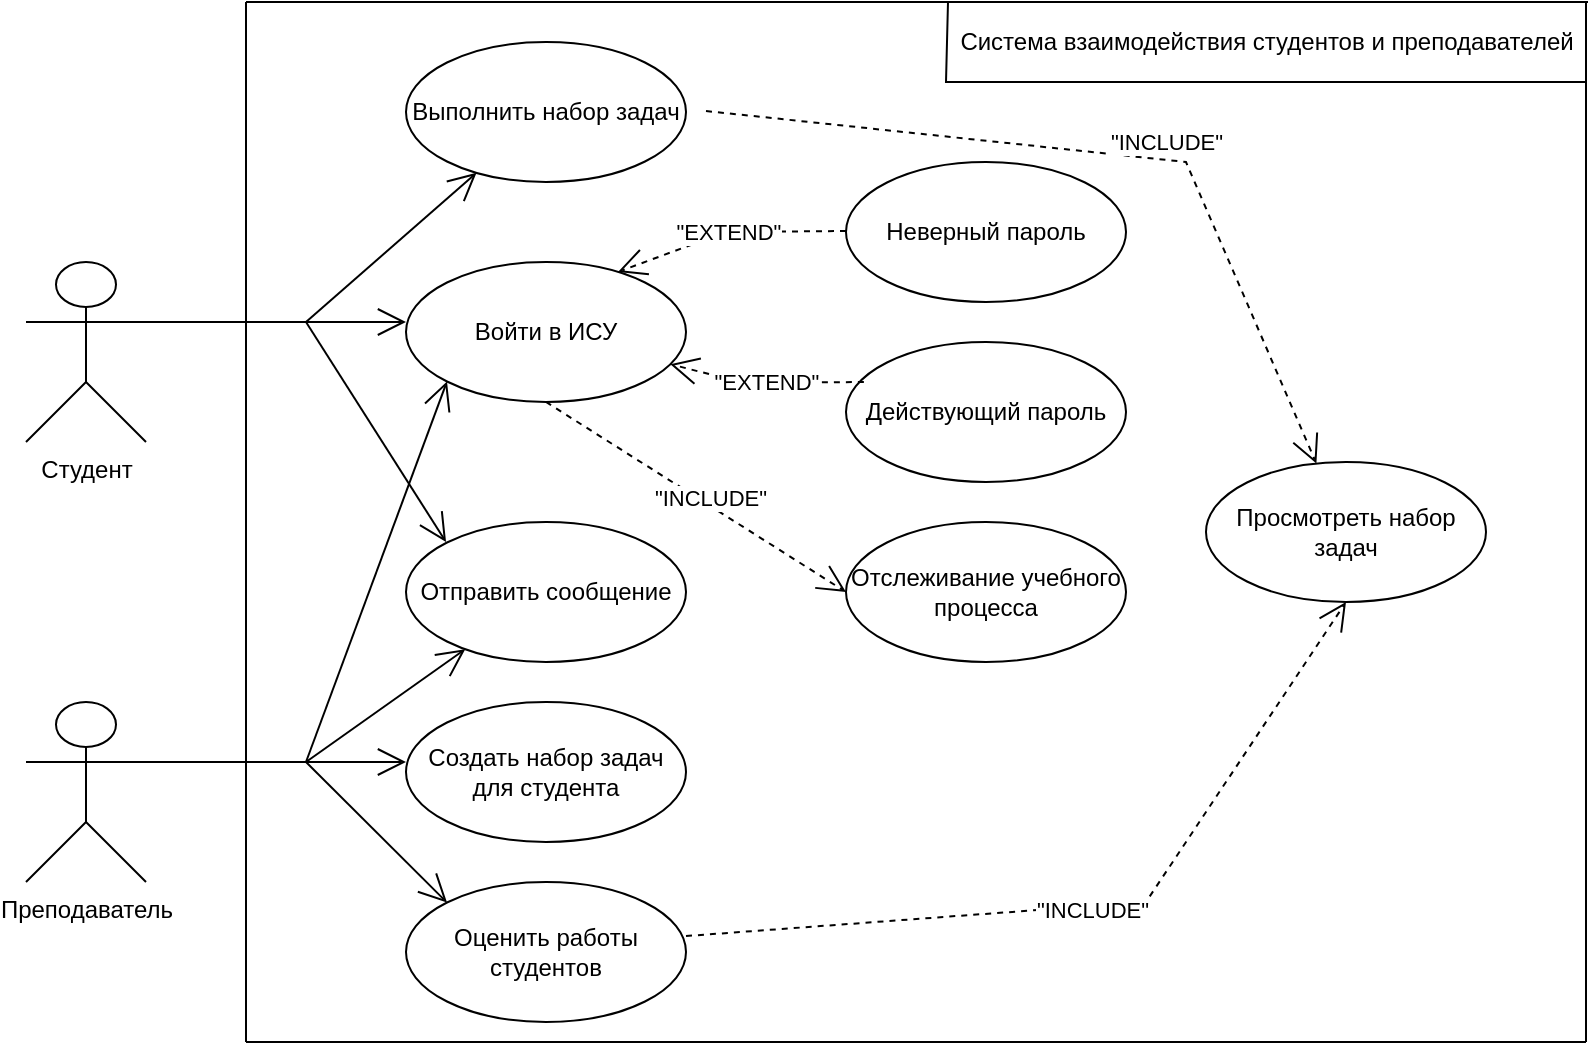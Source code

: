 <mxfile version="15.6.3" type="github">
  <diagram name="Page-1" id="0783ab3e-0a74-02c8-0abd-f7b4e66b4bec">
    <mxGraphModel dx="868" dy="453" grid="1" gridSize="10" guides="1" tooltips="1" connect="1" arrows="1" fold="1" page="1" pageScale="1" pageWidth="850" pageHeight="1100" background="none" math="0" shadow="0">
      <root>
        <mxCell id="0" />
        <mxCell id="1" parent="0" />
        <mxCell id="aweTBGIYeAGLDlZbZsxo-1" value="Студент" style="shape=umlActor;verticalLabelPosition=bottom;verticalAlign=top;html=1;" vertex="1" parent="1">
          <mxGeometry x="60" y="170" width="60" height="90" as="geometry" />
        </mxCell>
        <mxCell id="aweTBGIYeAGLDlZbZsxo-2" value="Преподаватель" style="shape=umlActor;verticalLabelPosition=bottom;verticalAlign=top;html=1;" vertex="1" parent="1">
          <mxGeometry x="60" y="390" width="60" height="90" as="geometry" />
        </mxCell>
        <mxCell id="aweTBGIYeAGLDlZbZsxo-8" value="Отправить сообщение" style="ellipse;whiteSpace=wrap;html=1;" vertex="1" parent="1">
          <mxGeometry x="250" y="300" width="140" height="70" as="geometry" />
        </mxCell>
        <mxCell id="aweTBGIYeAGLDlZbZsxo-9" value="Войти в ИСУ" style="ellipse;whiteSpace=wrap;html=1;" vertex="1" parent="1">
          <mxGeometry x="250" y="170" width="140" height="70" as="geometry" />
        </mxCell>
        <mxCell id="aweTBGIYeAGLDlZbZsxo-10" value="Создать набор задач для студента" style="ellipse;whiteSpace=wrap;html=1;" vertex="1" parent="1">
          <mxGeometry x="250" y="390" width="140" height="70" as="geometry" />
        </mxCell>
        <mxCell id="aweTBGIYeAGLDlZbZsxo-11" value="Оценить работы студентов" style="ellipse;whiteSpace=wrap;html=1;" vertex="1" parent="1">
          <mxGeometry x="250" y="480" width="140" height="70" as="geometry" />
        </mxCell>
        <mxCell id="aweTBGIYeAGLDlZbZsxo-23" value="Выполнить набор задач" style="ellipse;whiteSpace=wrap;html=1;" vertex="1" parent="1">
          <mxGeometry x="250" y="60" width="140" height="70" as="geometry" />
        </mxCell>
        <mxCell id="aweTBGIYeAGLDlZbZsxo-24" value="Неверный пароль" style="ellipse;whiteSpace=wrap;html=1;" vertex="1" parent="1">
          <mxGeometry x="470" y="120" width="140" height="70" as="geometry" />
        </mxCell>
        <mxCell id="aweTBGIYeAGLDlZbZsxo-25" value="Действующий пароль" style="ellipse;whiteSpace=wrap;html=1;" vertex="1" parent="1">
          <mxGeometry x="470" y="210" width="140" height="70" as="geometry" />
        </mxCell>
        <mxCell id="aweTBGIYeAGLDlZbZsxo-26" value="&quot;EXTEND&quot;" style="endArrow=open;endSize=12;dashed=1;html=1;rounded=0;entryX=0.757;entryY=0.071;entryDx=0;entryDy=0;entryPerimeter=0;" edge="1" parent="1" target="aweTBGIYeAGLDlZbZsxo-9">
          <mxGeometry width="160" relative="1" as="geometry">
            <mxPoint x="470" y="154.5" as="sourcePoint" />
            <mxPoint x="380" y="170" as="targetPoint" />
            <Array as="points">
              <mxPoint x="410" y="155" />
            </Array>
          </mxGeometry>
        </mxCell>
        <mxCell id="aweTBGIYeAGLDlZbZsxo-27" value="&quot;EXTEND&quot;" style="endArrow=open;endSize=12;dashed=1;html=1;rounded=0;" edge="1" parent="1" target="aweTBGIYeAGLDlZbZsxo-9">
          <mxGeometry width="160" relative="1" as="geometry">
            <mxPoint x="478.94" y="230" as="sourcePoint" />
            <mxPoint x="371.0" y="236.48" as="targetPoint" />
            <Array as="points">
              <mxPoint x="418.94" y="230.5" />
            </Array>
          </mxGeometry>
        </mxCell>
        <mxCell id="aweTBGIYeAGLDlZbZsxo-28" value="Просмотреть набор задач" style="ellipse;whiteSpace=wrap;html=1;" vertex="1" parent="1">
          <mxGeometry x="650" y="270" width="140" height="70" as="geometry" />
        </mxCell>
        <mxCell id="aweTBGIYeAGLDlZbZsxo-30" value="Use" style="endArrow=open;endSize=12;dashed=1;html=1;rounded=0;" edge="1" parent="1" target="aweTBGIYeAGLDlZbZsxo-28">
          <mxGeometry x="0.185" y="10" width="160" relative="1" as="geometry">
            <mxPoint x="400" y="94.5" as="sourcePoint" />
            <mxPoint x="560" y="94.5" as="targetPoint" />
            <Array as="points">
              <mxPoint x="640" y="120" />
            </Array>
            <mxPoint as="offset" />
          </mxGeometry>
        </mxCell>
        <mxCell id="aweTBGIYeAGLDlZbZsxo-32" value="&quot;INCLUDE&quot;" style="edgeLabel;html=1;align=center;verticalAlign=middle;resizable=0;points=[];" vertex="1" connectable="0" parent="aweTBGIYeAGLDlZbZsxo-30">
          <mxGeometry x="0.095" y="2" relative="1" as="geometry">
            <mxPoint x="9" y="-6" as="offset" />
          </mxGeometry>
        </mxCell>
        <mxCell id="aweTBGIYeAGLDlZbZsxo-31" value="Use" style="endArrow=open;endSize=12;dashed=1;html=1;rounded=0;entryX=0.5;entryY=1;entryDx=0;entryDy=0;exitX=1;exitY=0.386;exitDx=0;exitDy=0;exitPerimeter=0;" edge="1" parent="1" source="aweTBGIYeAGLDlZbZsxo-11" target="aweTBGIYeAGLDlZbZsxo-28">
          <mxGeometry width="160" relative="1" as="geometry">
            <mxPoint x="400" y="520" as="sourcePoint" />
            <mxPoint x="560" y="520" as="targetPoint" />
            <Array as="points">
              <mxPoint x="620" y="490" />
            </Array>
          </mxGeometry>
        </mxCell>
        <mxCell id="aweTBGIYeAGLDlZbZsxo-33" value="&quot;INCLUDE&quot;" style="edgeLabel;html=1;align=center;verticalAlign=middle;resizable=0;points=[];" vertex="1" connectable="0" parent="1">
          <mxGeometry x="629.969" y="109.967" as="geometry" />
        </mxCell>
        <mxCell id="aweTBGIYeAGLDlZbZsxo-34" value="&quot;INCLUDE&quot;" style="edgeLabel;html=1;align=center;verticalAlign=middle;resizable=0;points=[];" vertex="1" connectable="0" parent="1">
          <mxGeometry x="589.999" y="494.997" as="geometry">
            <mxPoint x="3" y="-1" as="offset" />
          </mxGeometry>
        </mxCell>
        <mxCell id="aweTBGIYeAGLDlZbZsxo-35" value="Отслеживание учебного процесса" style="ellipse;whiteSpace=wrap;html=1;" vertex="1" parent="1">
          <mxGeometry x="470" y="300" width="140" height="70" as="geometry" />
        </mxCell>
        <mxCell id="aweTBGIYeAGLDlZbZsxo-38" value="Use" style="endArrow=open;endSize=12;dashed=1;html=1;rounded=0;entryX=0;entryY=0.5;entryDx=0;entryDy=0;exitX=0.5;exitY=1;exitDx=0;exitDy=0;" edge="1" parent="1" source="aweTBGIYeAGLDlZbZsxo-9" target="aweTBGIYeAGLDlZbZsxo-35">
          <mxGeometry width="160" relative="1" as="geometry">
            <mxPoint x="250" y="300" as="sourcePoint" />
            <mxPoint x="410" y="300" as="targetPoint" />
            <Array as="points" />
          </mxGeometry>
        </mxCell>
        <mxCell id="aweTBGIYeAGLDlZbZsxo-40" value="&quot;INCLUDE&quot;" style="edgeLabel;html=1;align=center;verticalAlign=middle;resizable=0;points=[];rotation=0;" vertex="1" connectable="0" parent="1">
          <mxGeometry x="400" y="305" as="geometry">
            <mxPoint x="2" y="-17" as="offset" />
          </mxGeometry>
        </mxCell>
        <mxCell id="aweTBGIYeAGLDlZbZsxo-45" value="" style="endArrow=none;html=1;rounded=0;" edge="1" parent="1">
          <mxGeometry width="50" height="50" relative="1" as="geometry">
            <mxPoint x="170" y="560" as="sourcePoint" />
            <mxPoint x="170" y="40" as="targetPoint" />
          </mxGeometry>
        </mxCell>
        <mxCell id="aweTBGIYeAGLDlZbZsxo-46" value="" style="endArrow=none;html=1;rounded=0;" edge="1" parent="1">
          <mxGeometry width="50" height="50" relative="1" as="geometry">
            <mxPoint x="170" y="40" as="sourcePoint" />
            <mxPoint x="841" y="40" as="targetPoint" />
          </mxGeometry>
        </mxCell>
        <mxCell id="aweTBGIYeAGLDlZbZsxo-47" value="" style="endArrow=none;html=1;rounded=0;" edge="1" parent="1">
          <mxGeometry width="50" height="50" relative="1" as="geometry">
            <mxPoint x="840" y="560" as="sourcePoint" />
            <mxPoint x="840" y="40" as="targetPoint" />
          </mxGeometry>
        </mxCell>
        <mxCell id="aweTBGIYeAGLDlZbZsxo-48" value="" style="endArrow=none;html=1;rounded=0;" edge="1" parent="1">
          <mxGeometry width="50" height="50" relative="1" as="geometry">
            <mxPoint x="170" y="560" as="sourcePoint" />
            <mxPoint x="840" y="560" as="targetPoint" />
          </mxGeometry>
        </mxCell>
        <mxCell id="aweTBGIYeAGLDlZbZsxo-50" value="Система взаимодействия студентов и преподавателей" style="text;html=1;align=center;verticalAlign=middle;resizable=0;points=[];autosize=1;strokeColor=none;fillColor=none;" vertex="1" parent="1">
          <mxGeometry x="520" y="50" width="320" height="20" as="geometry" />
        </mxCell>
        <mxCell id="aweTBGIYeAGLDlZbZsxo-51" value="" style="endArrow=none;html=1;rounded=0;" edge="1" parent="1">
          <mxGeometry width="50" height="50" relative="1" as="geometry">
            <mxPoint x="840" y="80" as="sourcePoint" />
            <mxPoint x="521" y="40" as="targetPoint" />
            <Array as="points">
              <mxPoint x="520" y="80" />
            </Array>
          </mxGeometry>
        </mxCell>
        <mxCell id="aweTBGIYeAGLDlZbZsxo-52" value="" style="endArrow=none;html=1;rounded=0;exitX=1;exitY=0.333;exitDx=0;exitDy=0;exitPerimeter=0;" edge="1" parent="1" source="aweTBGIYeAGLDlZbZsxo-1">
          <mxGeometry width="50" height="50" relative="1" as="geometry">
            <mxPoint x="160" y="240" as="sourcePoint" />
            <mxPoint x="200" y="200" as="targetPoint" />
          </mxGeometry>
        </mxCell>
        <mxCell id="aweTBGIYeAGLDlZbZsxo-53" value="" style="endArrow=none;html=1;rounded=0;exitX=1;exitY=0.333;exitDx=0;exitDy=0;exitPerimeter=0;" edge="1" parent="1" source="aweTBGIYeAGLDlZbZsxo-2">
          <mxGeometry width="50" height="50" relative="1" as="geometry">
            <mxPoint x="140" y="420" as="sourcePoint" />
            <mxPoint x="200" y="420" as="targetPoint" />
          </mxGeometry>
        </mxCell>
        <mxCell id="aweTBGIYeAGLDlZbZsxo-57" value="" style="endArrow=open;endFill=1;endSize=12;html=1;rounded=0;" edge="1" parent="1" target="aweTBGIYeAGLDlZbZsxo-23">
          <mxGeometry width="160" relative="1" as="geometry">
            <mxPoint x="200" y="200" as="sourcePoint" />
            <mxPoint x="310" y="154.5" as="targetPoint" />
          </mxGeometry>
        </mxCell>
        <mxCell id="aweTBGIYeAGLDlZbZsxo-58" value="" style="endArrow=open;endFill=1;endSize=12;html=1;rounded=0;" edge="1" parent="1">
          <mxGeometry width="160" relative="1" as="geometry">
            <mxPoint x="200" y="200" as="sourcePoint" />
            <mxPoint x="250" y="200" as="targetPoint" />
          </mxGeometry>
        </mxCell>
        <mxCell id="aweTBGIYeAGLDlZbZsxo-59" value="" style="endArrow=open;endFill=1;endSize=12;html=1;rounded=0;entryX=0.143;entryY=0.143;entryDx=0;entryDy=0;entryPerimeter=0;" edge="1" parent="1" target="aweTBGIYeAGLDlZbZsxo-8">
          <mxGeometry width="160" relative="1" as="geometry">
            <mxPoint x="200" y="200" as="sourcePoint" />
            <mxPoint x="360" y="210" as="targetPoint" />
          </mxGeometry>
        </mxCell>
        <mxCell id="aweTBGIYeAGLDlZbZsxo-60" value="" style="endArrow=open;endFill=1;endSize=12;html=1;rounded=0;entryX=0;entryY=0;entryDx=0;entryDy=0;" edge="1" parent="1" target="aweTBGIYeAGLDlZbZsxo-11">
          <mxGeometry width="160" relative="1" as="geometry">
            <mxPoint x="200" y="420" as="sourcePoint" />
            <mxPoint x="320" y="470" as="targetPoint" />
          </mxGeometry>
        </mxCell>
        <mxCell id="aweTBGIYeAGLDlZbZsxo-61" value="" style="endArrow=open;endFill=1;endSize=12;html=1;rounded=0;" edge="1" parent="1">
          <mxGeometry width="160" relative="1" as="geometry">
            <mxPoint x="190" y="420" as="sourcePoint" />
            <mxPoint x="250" y="420" as="targetPoint" />
          </mxGeometry>
        </mxCell>
        <mxCell id="aweTBGIYeAGLDlZbZsxo-62" value="" style="endArrow=open;endFill=1;endSize=12;html=1;rounded=0;" edge="1" parent="1" target="aweTBGIYeAGLDlZbZsxo-8">
          <mxGeometry width="160" relative="1" as="geometry">
            <mxPoint x="200" y="420" as="sourcePoint" />
            <mxPoint x="350" y="400" as="targetPoint" />
          </mxGeometry>
        </mxCell>
        <mxCell id="aweTBGIYeAGLDlZbZsxo-63" value="" style="endArrow=open;endFill=1;endSize=12;html=1;rounded=0;entryX=0;entryY=1;entryDx=0;entryDy=0;" edge="1" parent="1" target="aweTBGIYeAGLDlZbZsxo-9">
          <mxGeometry width="160" relative="1" as="geometry">
            <mxPoint x="200" y="420" as="sourcePoint" />
            <mxPoint x="250" y="310" as="targetPoint" />
          </mxGeometry>
        </mxCell>
      </root>
    </mxGraphModel>
  </diagram>
</mxfile>
